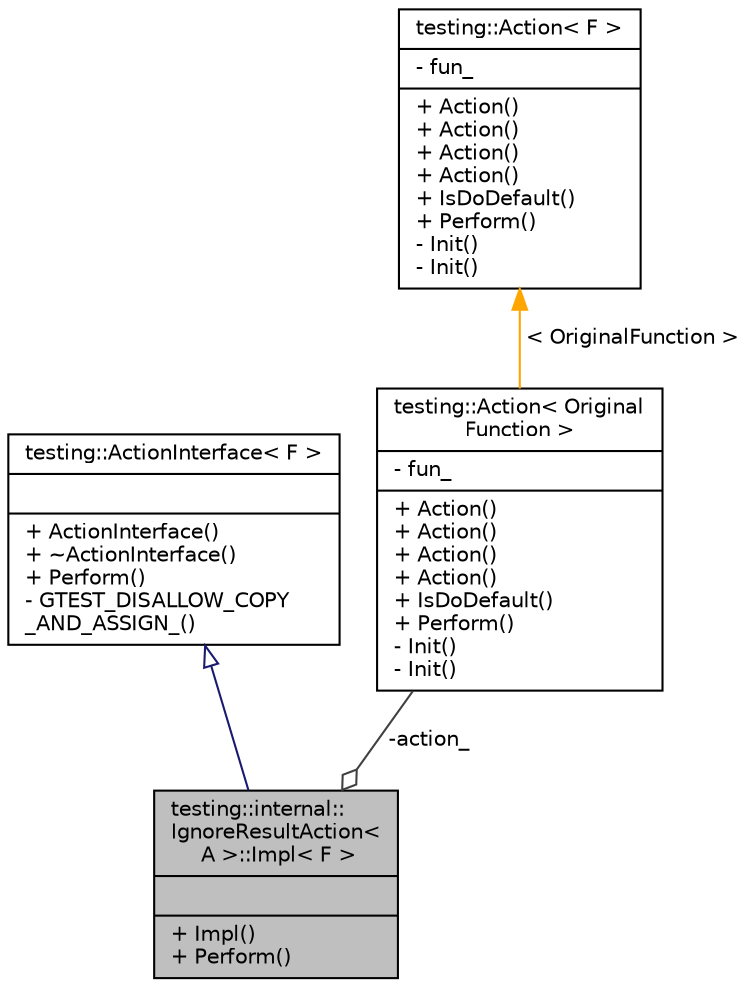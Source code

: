 digraph "testing::internal::IgnoreResultAction&lt; A &gt;::Impl&lt; F &gt;"
{
 // INTERACTIVE_SVG=YES
 // LATEX_PDF_SIZE
  edge [fontname="Helvetica",fontsize="10",labelfontname="Helvetica",labelfontsize="10"];
  node [fontname="Helvetica",fontsize="10",shape=record];
  Node1 [label="{testing::internal::\lIgnoreResultAction\<\l A \>::Impl\< F \>\n||+ Impl()\l+ Perform()\l}",height=0.2,width=0.4,color="black", fillcolor="grey75", style="filled", fontcolor="black",tooltip=" "];
  Node2 -> Node1 [dir="back",color="midnightblue",fontsize="10",style="solid",arrowtail="onormal",fontname="Helvetica"];
  Node2 [label="{testing::ActionInterface\< F \>\n||+ ActionInterface()\l+ ~ActionInterface()\l+ Perform()\l- GTEST_DISALLOW_COPY\l_AND_ASSIGN_()\l}",height=0.2,width=0.4,color="black", fillcolor="white", style="filled",URL="$d6/d8c/classtesting_1_1_action_interface.html",tooltip=" "];
  Node3 -> Node1 [color="grey25",fontsize="10",style="solid",label=" -action_" ,arrowhead="odiamond",fontname="Helvetica"];
  Node3 [label="{testing::Action\< Original\lFunction \>\n|- fun_\l|+ Action()\l+ Action()\l+ Action()\l+ Action()\l+ IsDoDefault()\l+ Perform()\l- Init()\l- Init()\l}",height=0.2,width=0.4,color="black", fillcolor="white", style="filled",URL="$d0/dd1/classtesting_1_1_action.html",tooltip=" "];
  Node4 -> Node3 [dir="back",color="orange",fontsize="10",style="solid",label=" \< OriginalFunction \>" ,fontname="Helvetica"];
  Node4 [label="{testing::Action\< F \>\n|- fun_\l|+ Action()\l+ Action()\l+ Action()\l+ Action()\l+ IsDoDefault()\l+ Perform()\l- Init()\l- Init()\l}",height=0.2,width=0.4,color="black", fillcolor="white", style="filled",URL="$d0/dd1/classtesting_1_1_action.html",tooltip=" "];
}
